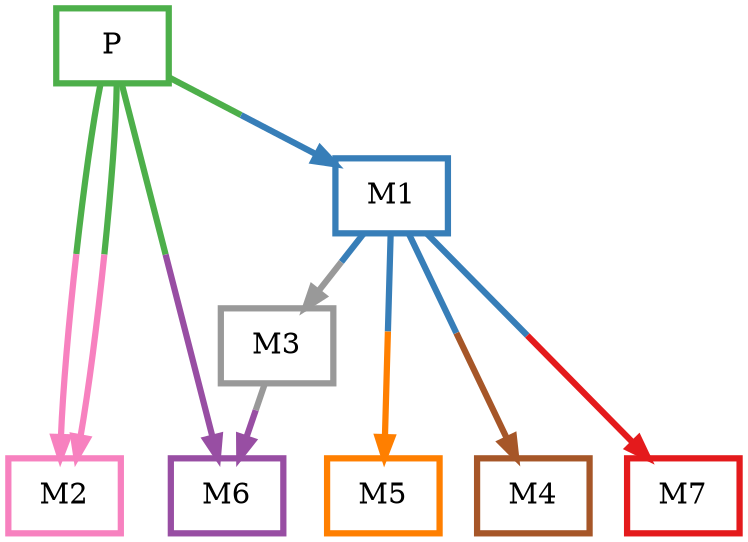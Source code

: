 digraph barS {
	{
		rank=same
	0 [shape=box,penwidth=3,colorscheme=set19,color=3,label="P"]
	}
	{
		rank=same
		7 [shape=box,penwidth=3,colorscheme=set19,color=1,label="M7"]
		6 [shape=box,penwidth=3,colorscheme=set19,color=4,label="M6"]
		5 [shape=box,penwidth=3,colorscheme=set19,color=5,label="M5"]
		4 [shape=box,penwidth=3,colorscheme=set19,color=7,label="M4"]
		2 [shape=box,penwidth=3,colorscheme=set19,color=8,label="M2"]
	}
	3 [shape=box,penwidth=3,colorscheme=set19,color=9,label="M3"]
	1 [shape=box,penwidth=3,colorscheme=set19,color=2,label="M1"]
	3 -> 6 [penwidth=3,colorscheme=set19,color="9;0.5:4"]
	1 -> 7 [penwidth=3,colorscheme=set19,color="2;0.5:1"]
	1 -> 5 [penwidth=3,colorscheme=set19,color="2;0.5:5"]
	1 -> 4 [penwidth=3,colorscheme=set19,color="2;0.5:7"]
	1 -> 3 [penwidth=3,colorscheme=set19,color="2;0.5:9"]
	0 -> 6 [penwidth=3,colorscheme=set19,color="3;0.5:4"]
	0 -> 2 [penwidth=3,colorscheme=set19,color="3;0.5:8"]
	0 -> 2 [penwidth=3,colorscheme=set19,color="3;0.5:8"]
	0 -> 1 [penwidth=3,colorscheme=set19,color="3;0.5:2"]
}
